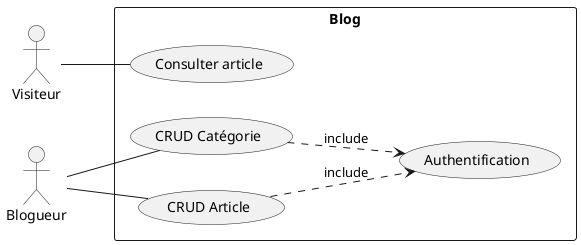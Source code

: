     @startuml
    left to right direction

    actor Visiteur
    actor Blogueur

    rectangle "Blog" {
        usecase "Consulter article" as UC_ConsulterArticles
        usecase "CRUD Catégorie" as UC_Categorie
        usecase "CRUD Article" as UC_Article  
        usecase "Authentification" as Auth
    }
    Blogueur -- UC_Article
    Blogueur -- UC_Categorie
    Visiteur -- UC_ConsulterArticles
    UC_Categorie .-> Auth : "include"
    UC_Article .-> Auth : "include"
    @enduml